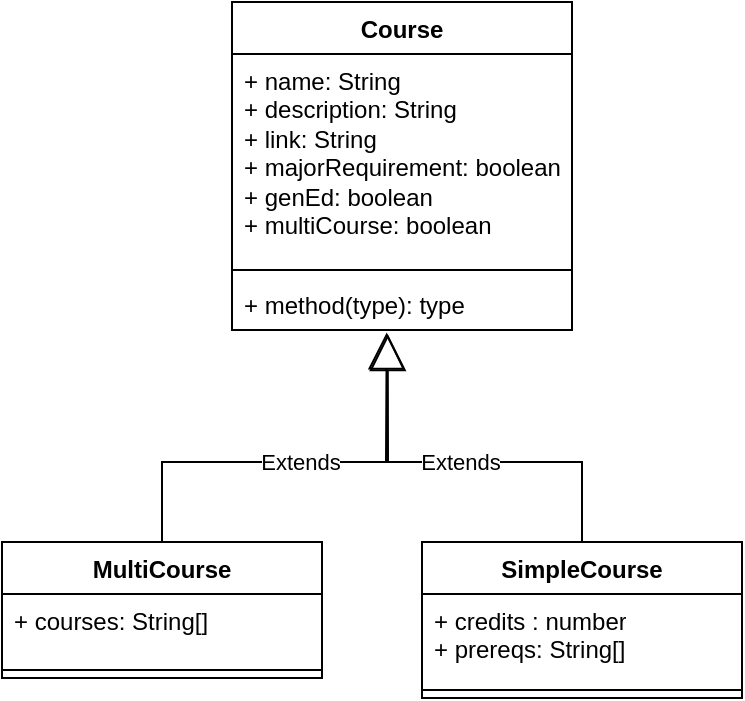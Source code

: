 <mxfile version="24.4.2" type="device">
  <diagram name="Page-1" id="Kd7-nL2T9AldB6EYmU4_">
    <mxGraphModel dx="600" dy="322" grid="1" gridSize="10" guides="1" tooltips="1" connect="1" arrows="1" fold="1" page="1" pageScale="1" pageWidth="850" pageHeight="1100" math="0" shadow="0">
      <root>
        <mxCell id="0" />
        <mxCell id="1" parent="0" />
        <mxCell id="I6eBT52m1xsRuAh-60Uj-9" value="Course" style="swimlane;fontStyle=1;align=center;verticalAlign=top;childLayout=stackLayout;horizontal=1;startSize=26;horizontalStack=0;resizeParent=1;resizeParentMax=0;resizeLast=0;collapsible=1;marginBottom=0;whiteSpace=wrap;html=1;" vertex="1" parent="1">
          <mxGeometry x="155" y="80" width="170" height="164" as="geometry" />
        </mxCell>
        <mxCell id="I6eBT52m1xsRuAh-60Uj-10" value="+ name: String&lt;div&gt;+ description: String&lt;/div&gt;&lt;div&gt;+ link: String&lt;/div&gt;&lt;div&gt;+ majorRequirement: boolean&lt;/div&gt;&lt;div&gt;+ genEd: boolean&lt;/div&gt;&lt;div&gt;+ multiCourse: boolean&lt;/div&gt;" style="text;strokeColor=none;fillColor=none;align=left;verticalAlign=top;spacingLeft=4;spacingRight=4;overflow=hidden;rotatable=0;points=[[0,0.5],[1,0.5]];portConstraint=eastwest;whiteSpace=wrap;html=1;" vertex="1" parent="I6eBT52m1xsRuAh-60Uj-9">
          <mxGeometry y="26" width="170" height="104" as="geometry" />
        </mxCell>
        <mxCell id="I6eBT52m1xsRuAh-60Uj-11" value="" style="line;strokeWidth=1;fillColor=none;align=left;verticalAlign=middle;spacingTop=-1;spacingLeft=3;spacingRight=3;rotatable=0;labelPosition=right;points=[];portConstraint=eastwest;strokeColor=inherit;" vertex="1" parent="I6eBT52m1xsRuAh-60Uj-9">
          <mxGeometry y="130" width="170" height="8" as="geometry" />
        </mxCell>
        <mxCell id="I6eBT52m1xsRuAh-60Uj-12" value="+ method(type): type" style="text;strokeColor=none;fillColor=none;align=left;verticalAlign=top;spacingLeft=4;spacingRight=4;overflow=hidden;rotatable=0;points=[[0,0.5],[1,0.5]];portConstraint=eastwest;whiteSpace=wrap;html=1;" vertex="1" parent="I6eBT52m1xsRuAh-60Uj-9">
          <mxGeometry y="138" width="170" height="26" as="geometry" />
        </mxCell>
        <mxCell id="I6eBT52m1xsRuAh-60Uj-13" value="SimpleCourse" style="swimlane;fontStyle=1;align=center;verticalAlign=top;childLayout=stackLayout;horizontal=1;startSize=26;horizontalStack=0;resizeParent=1;resizeParentMax=0;resizeLast=0;collapsible=1;marginBottom=0;whiteSpace=wrap;html=1;" vertex="1" parent="1">
          <mxGeometry x="250" y="350" width="160" height="78" as="geometry" />
        </mxCell>
        <mxCell id="I6eBT52m1xsRuAh-60Uj-14" value="+ credits : number&lt;div&gt;+ prereqs: String[]&lt;/div&gt;" style="text;strokeColor=none;fillColor=none;align=left;verticalAlign=top;spacingLeft=4;spacingRight=4;overflow=hidden;rotatable=0;points=[[0,0.5],[1,0.5]];portConstraint=eastwest;whiteSpace=wrap;html=1;" vertex="1" parent="I6eBT52m1xsRuAh-60Uj-13">
          <mxGeometry y="26" width="160" height="44" as="geometry" />
        </mxCell>
        <mxCell id="I6eBT52m1xsRuAh-60Uj-15" value="" style="line;strokeWidth=1;fillColor=none;align=left;verticalAlign=middle;spacingTop=-1;spacingLeft=3;spacingRight=3;rotatable=0;labelPosition=right;points=[];portConstraint=eastwest;strokeColor=inherit;" vertex="1" parent="I6eBT52m1xsRuAh-60Uj-13">
          <mxGeometry y="70" width="160" height="8" as="geometry" />
        </mxCell>
        <mxCell id="I6eBT52m1xsRuAh-60Uj-17" value="MultiCourse" style="swimlane;fontStyle=1;align=center;verticalAlign=top;childLayout=stackLayout;horizontal=1;startSize=26;horizontalStack=0;resizeParent=1;resizeParentMax=0;resizeLast=0;collapsible=1;marginBottom=0;whiteSpace=wrap;html=1;" vertex="1" parent="1">
          <mxGeometry x="40" y="350" width="160" height="68" as="geometry" />
        </mxCell>
        <mxCell id="I6eBT52m1xsRuAh-60Uj-18" value="+ courses: String[]" style="text;strokeColor=none;fillColor=none;align=left;verticalAlign=top;spacingLeft=4;spacingRight=4;overflow=hidden;rotatable=0;points=[[0,0.5],[1,0.5]];portConstraint=eastwest;whiteSpace=wrap;html=1;" vertex="1" parent="I6eBT52m1xsRuAh-60Uj-17">
          <mxGeometry y="26" width="160" height="34" as="geometry" />
        </mxCell>
        <mxCell id="I6eBT52m1xsRuAh-60Uj-19" value="" style="line;strokeWidth=1;fillColor=none;align=left;verticalAlign=middle;spacingTop=-1;spacingLeft=3;spacingRight=3;rotatable=0;labelPosition=right;points=[];portConstraint=eastwest;strokeColor=inherit;" vertex="1" parent="I6eBT52m1xsRuAh-60Uj-17">
          <mxGeometry y="60" width="160" height="8" as="geometry" />
        </mxCell>
        <mxCell id="I6eBT52m1xsRuAh-60Uj-26" value="Extends" style="endArrow=block;endSize=16;endFill=0;html=1;rounded=0;exitX=0.5;exitY=0;exitDx=0;exitDy=0;entryX=0.455;entryY=1.046;entryDx=0;entryDy=0;entryPerimeter=0;" edge="1" parent="1" source="I6eBT52m1xsRuAh-60Uj-13" target="I6eBT52m1xsRuAh-60Uj-12">
          <mxGeometry width="160" relative="1" as="geometry">
            <mxPoint x="360" y="240" as="sourcePoint" />
            <mxPoint x="520" y="240" as="targetPoint" />
            <Array as="points">
              <mxPoint x="330" y="310" />
              <mxPoint x="232" y="310" />
            </Array>
          </mxGeometry>
        </mxCell>
        <mxCell id="I6eBT52m1xsRuAh-60Uj-27" value="Extends" style="endArrow=block;endSize=16;endFill=0;html=1;rounded=0;exitX=0.5;exitY=0;exitDx=0;exitDy=0;entryX=0.458;entryY=1.077;entryDx=0;entryDy=0;entryPerimeter=0;" edge="1" parent="1" source="I6eBT52m1xsRuAh-60Uj-17" target="I6eBT52m1xsRuAh-60Uj-12">
          <mxGeometry width="160" relative="1" as="geometry">
            <mxPoint x="360" y="240" as="sourcePoint" />
            <mxPoint x="170" y="270" as="targetPoint" />
            <Array as="points">
              <mxPoint x="120" y="310" />
              <mxPoint x="233" y="310" />
            </Array>
          </mxGeometry>
        </mxCell>
      </root>
    </mxGraphModel>
  </diagram>
</mxfile>
